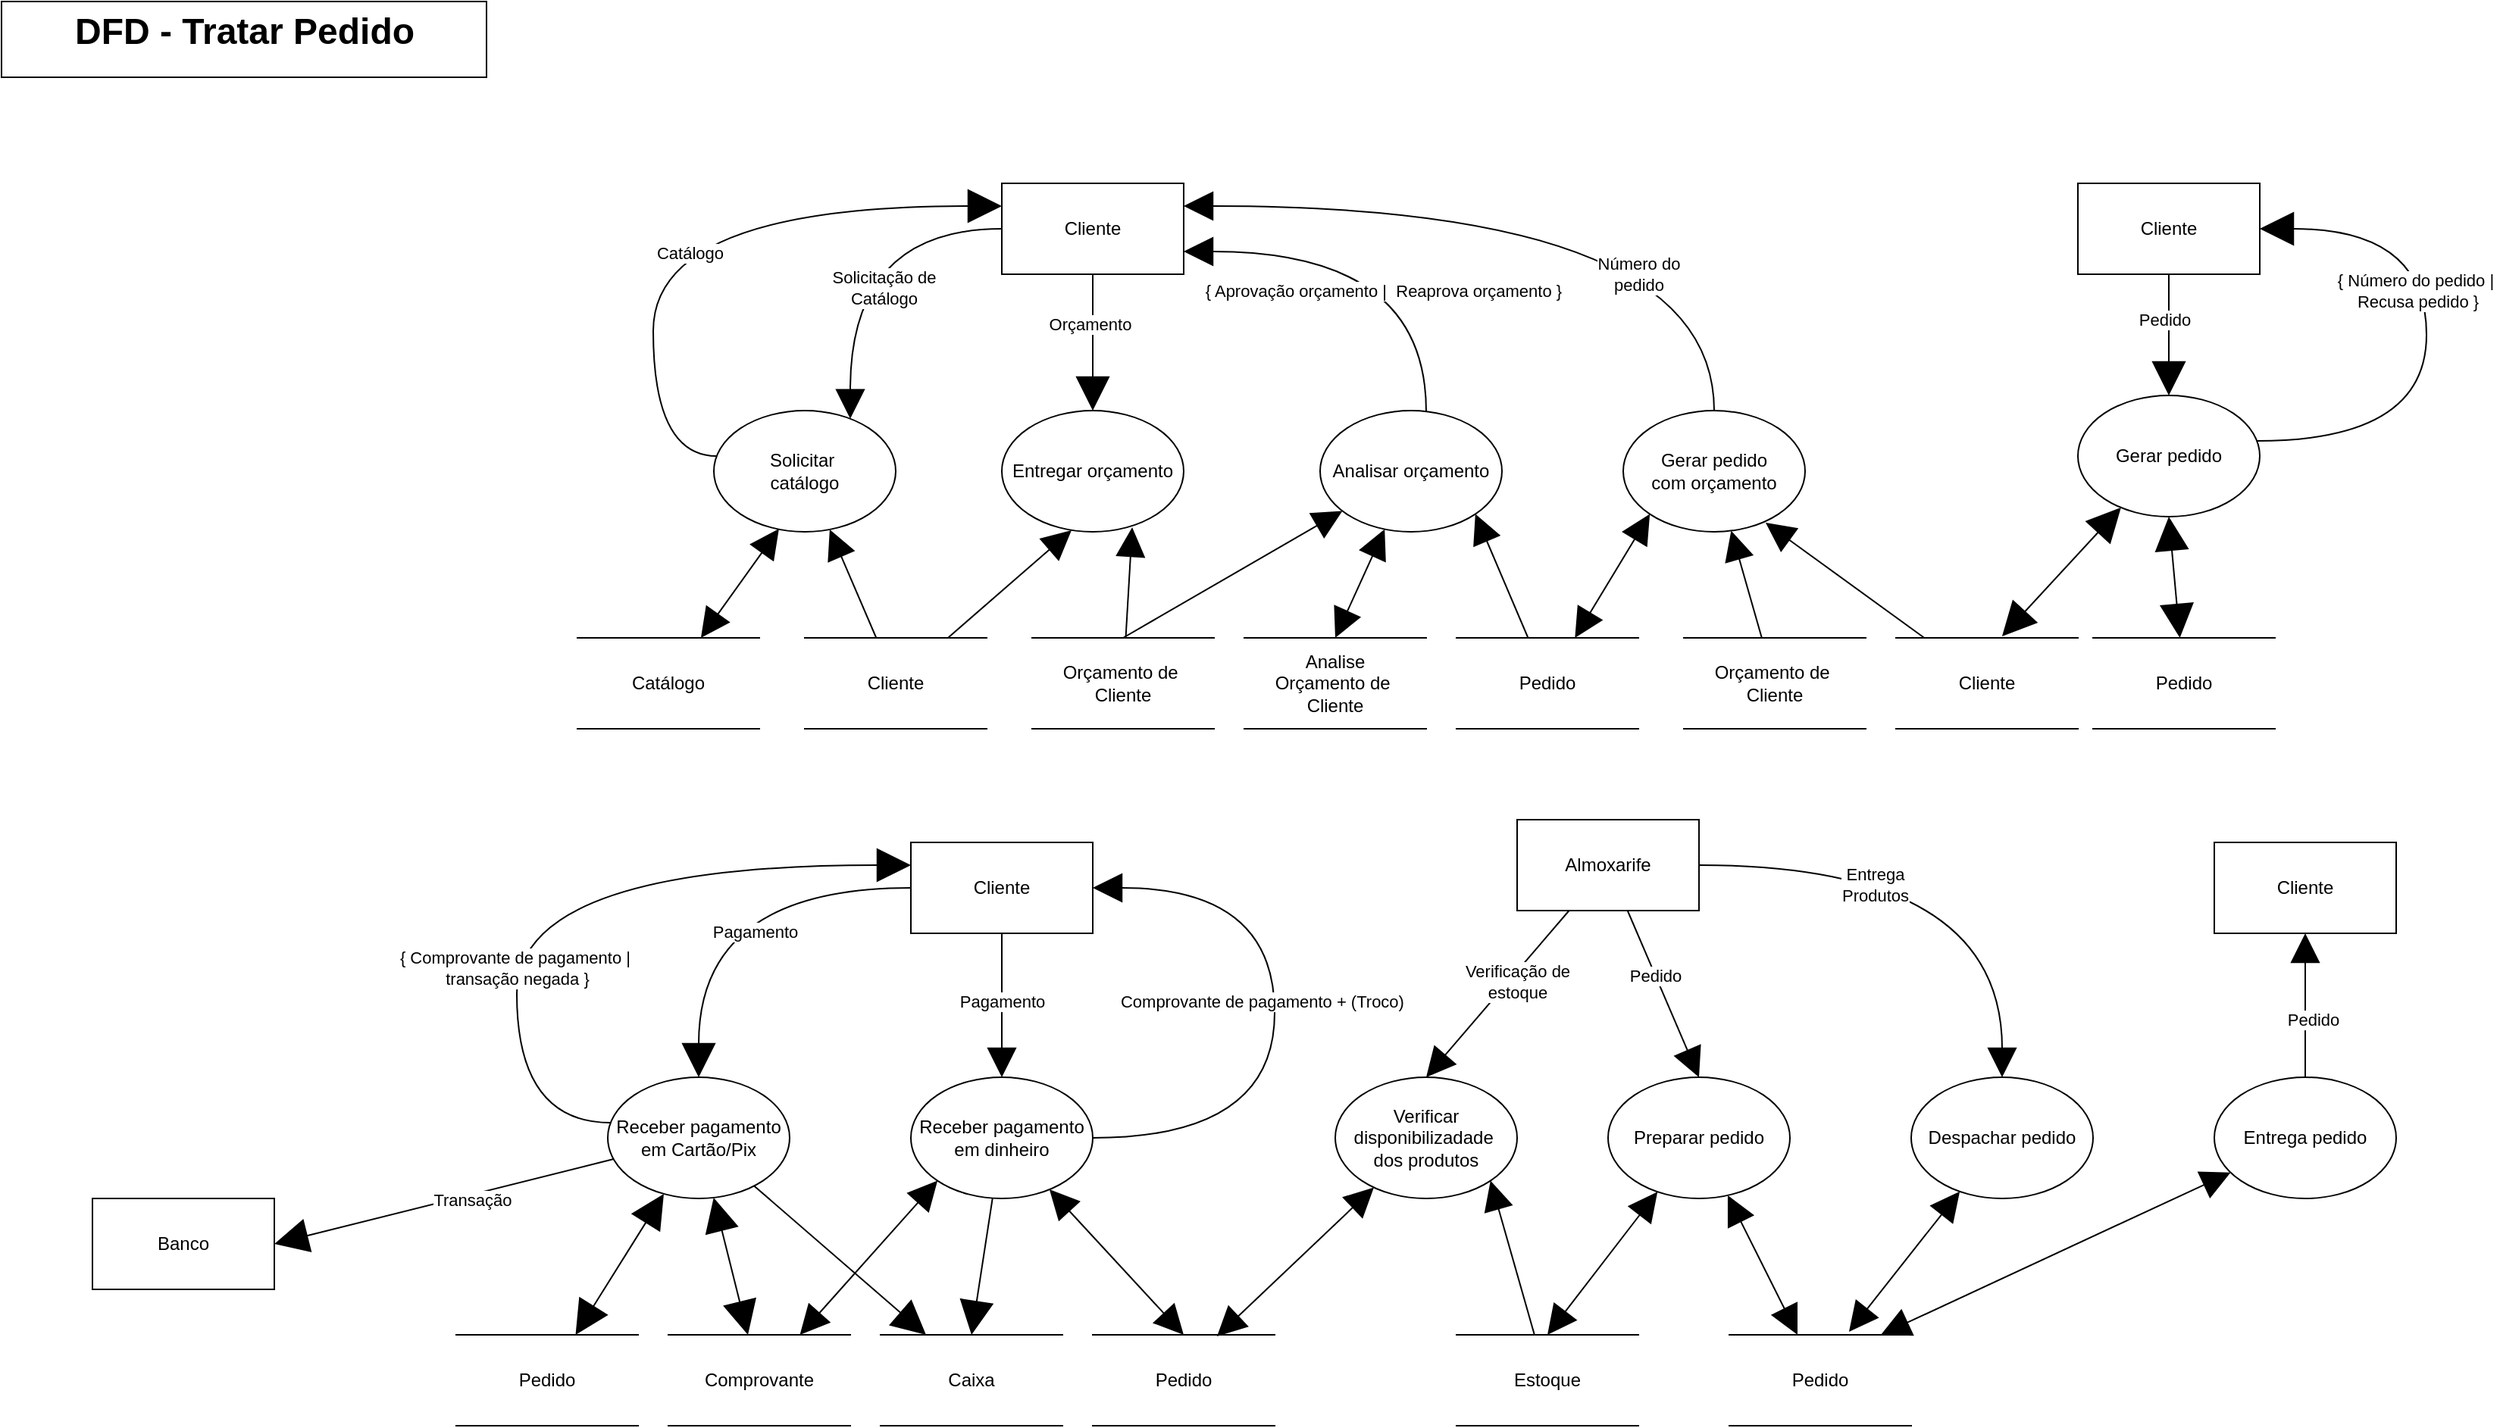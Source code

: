 <mxfile version="14.5.10" type="device"><diagram id="gpUdSZNnyYy5AHgS36F4" name="Página-1"><mxGraphModel dx="2116" dy="537" grid="1" gridSize="10" guides="1" tooltips="1" connect="1" arrows="1" fold="1" page="1" pageScale="1" pageWidth="827" pageHeight="1169" math="0" shadow="0"><root><mxCell id="0"/><mxCell id="1" parent="0"/><mxCell id="-oOSBi2wiG9x8pn_OpVH-3" style="edgeStyle=orthogonalEdgeStyle;rounded=0;orthogonalLoop=1;jettySize=auto;html=1;endSize=20;endArrow=block;endFill=1;startSize=20;" parent="1" source="-oOSBi2wiG9x8pn_OpVH-1" target="-oOSBi2wiG9x8pn_OpVH-2" edge="1"><mxGeometry relative="1" as="geometry"/></mxCell><mxCell id="-oOSBi2wiG9x8pn_OpVH-4" value="Orçamento" style="edgeLabel;html=1;align=center;verticalAlign=middle;resizable=0;points=[];" parent="-oOSBi2wiG9x8pn_OpVH-3" vertex="1" connectable="0"><mxGeometry x="-0.267" y="-2" relative="1" as="geometry"><mxPoint as="offset"/></mxGeometry></mxCell><mxCell id="-oOSBi2wiG9x8pn_OpVH-1" value="Cliente" style="rounded=0;whiteSpace=wrap;html=1;" parent="1" vertex="1"><mxGeometry x="60" y="120" width="120" height="60" as="geometry"/></mxCell><mxCell id="-oOSBi2wiG9x8pn_OpVH-2" value="Entregar orçamento" style="ellipse;whiteSpace=wrap;html=1;" parent="1" vertex="1"><mxGeometry x="60" y="270" width="120" height="80" as="geometry"/></mxCell><mxCell id="-oOSBi2wiG9x8pn_OpVH-7" style="rounded=0;orthogonalLoop=1;jettySize=auto;html=1;entryX=0.383;entryY=0.988;entryDx=0;entryDy=0;entryPerimeter=0;endSize=17;startArrow=none;startFill=0;startSize=17;endArrow=block;endFill=1;" parent="1" source="-oOSBi2wiG9x8pn_OpVH-5" target="-oOSBi2wiG9x8pn_OpVH-2" edge="1"><mxGeometry relative="1" as="geometry"/></mxCell><mxCell id="-oOSBi2wiG9x8pn_OpVH-5" value="Cliente" style="shape=partialRectangle;whiteSpace=wrap;html=1;left=0;right=0;fillColor=none;" parent="1" vertex="1"><mxGeometry x="-70" y="420" width="120" height="60" as="geometry"/></mxCell><mxCell id="-oOSBi2wiG9x8pn_OpVH-8" style="edgeStyle=none;rounded=0;orthogonalLoop=1;jettySize=auto;html=1;entryX=0.717;entryY=0.963;entryDx=0;entryDy=0;entryPerimeter=0;endSize=17;startArrow=none;startFill=0;endArrow=block;endFill=1;startSize=17;" parent="1" source="-oOSBi2wiG9x8pn_OpVH-6" target="-oOSBi2wiG9x8pn_OpVH-2" edge="1"><mxGeometry relative="1" as="geometry"/></mxCell><mxCell id="-oOSBi2wiG9x8pn_OpVH-6" value="Orçamento de&amp;nbsp;&lt;br&gt;Cliente" style="shape=partialRectangle;whiteSpace=wrap;html=1;left=0;right=0;fillColor=none;" parent="1" vertex="1"><mxGeometry x="80" y="420" width="120" height="60" as="geometry"/></mxCell><mxCell id="-oOSBi2wiG9x8pn_OpVH-10" style="edgeStyle=none;rounded=0;orthogonalLoop=1;jettySize=auto;html=1;entryX=0.5;entryY=0;entryDx=0;entryDy=0;startArrow=block;startFill=1;startSize=17;endArrow=none;endFill=0;endSize=17;" parent="1" source="-oOSBi2wiG9x8pn_OpVH-9" target="-oOSBi2wiG9x8pn_OpVH-6" edge="1"><mxGeometry relative="1" as="geometry"/></mxCell><mxCell id="-oOSBi2wiG9x8pn_OpVH-12" style="edgeStyle=orthogonalEdgeStyle;rounded=0;orthogonalLoop=1;jettySize=auto;html=1;entryX=1;entryY=0.75;entryDx=0;entryDy=0;startArrow=none;startFill=0;startSize=17;endArrow=block;endFill=1;endSize=17;curved=1;" parent="1" source="-oOSBi2wiG9x8pn_OpVH-9" target="-oOSBi2wiG9x8pn_OpVH-1" edge="1"><mxGeometry relative="1" as="geometry"><Array as="points"><mxPoint x="340" y="165"/></Array></mxGeometry></mxCell><mxCell id="-oOSBi2wiG9x8pn_OpVH-14" value="{ Aprovação orçamento |&amp;nbsp; Reaprova orçamento }&amp;nbsp;" style="edgeLabel;html=1;align=center;verticalAlign=middle;resizable=0;points=[];" parent="-oOSBi2wiG9x8pn_OpVH-12" vertex="1" connectable="0"><mxGeometry x="-0.397" y="27" relative="1" as="geometry"><mxPoint as="offset"/></mxGeometry></mxCell><mxCell id="-oOSBi2wiG9x8pn_OpVH-15" style="rounded=0;orthogonalLoop=1;jettySize=auto;html=1;entryX=0.5;entryY=0;entryDx=0;entryDy=0;startArrow=block;startFill=1;startSize=17;endArrow=block;endFill=1;endSize=17;" parent="1" source="-oOSBi2wiG9x8pn_OpVH-9" target="-oOSBi2wiG9x8pn_OpVH-11" edge="1"><mxGeometry relative="1" as="geometry"/></mxCell><mxCell id="-oOSBi2wiG9x8pn_OpVH-9" value="Analisar orçamento" style="ellipse;whiteSpace=wrap;html=1;" parent="1" vertex="1"><mxGeometry x="270" y="270" width="120" height="80" as="geometry"/></mxCell><mxCell id="-oOSBi2wiG9x8pn_OpVH-11" value="Analise &lt;br&gt;Orçamento de&amp;nbsp;&lt;br&gt;Cliente" style="shape=partialRectangle;whiteSpace=wrap;html=1;left=0;right=0;fillColor=none;" parent="1" vertex="1"><mxGeometry x="220" y="420" width="120" height="60" as="geometry"/></mxCell><mxCell id="-oOSBi2wiG9x8pn_OpVH-17" style="edgeStyle=orthogonalEdgeStyle;rounded=0;orthogonalLoop=1;jettySize=auto;html=1;entryX=0;entryY=0.5;entryDx=0;entryDy=0;startArrow=block;startFill=1;startSize=17;endArrow=none;endFill=0;endSize=17;curved=1;" parent="1" source="-oOSBi2wiG9x8pn_OpVH-16" target="-oOSBi2wiG9x8pn_OpVH-1" edge="1"><mxGeometry relative="1" as="geometry"><Array as="points"><mxPoint x="-40" y="150"/></Array></mxGeometry></mxCell><mxCell id="-oOSBi2wiG9x8pn_OpVH-18" value="Solicitação de&lt;br&gt;Catálogo" style="edgeLabel;html=1;align=center;verticalAlign=middle;resizable=0;points=[];" parent="-oOSBi2wiG9x8pn_OpVH-17" vertex="1" connectable="0"><mxGeometry x="-0.231" y="-22" relative="1" as="geometry"><mxPoint as="offset"/></mxGeometry></mxCell><mxCell id="-oOSBi2wiG9x8pn_OpVH-21" style="edgeStyle=none;rounded=0;orthogonalLoop=1;jettySize=auto;html=1;startArrow=block;startFill=1;startSize=17;endArrow=none;endFill=0;endSize=17;" parent="1" source="-oOSBi2wiG9x8pn_OpVH-16" target="-oOSBi2wiG9x8pn_OpVH-5" edge="1"><mxGeometry relative="1" as="geometry"/></mxCell><mxCell id="fWfWOe9VeCFDwk085Luf-1" style="edgeStyle=orthogonalEdgeStyle;rounded=0;orthogonalLoop=1;jettySize=auto;html=1;entryX=0;entryY=0.25;entryDx=0;entryDy=0;startArrow=none;startFill=0;endArrow=block;endFill=1;endSize=20;curved=1;" parent="1" source="-oOSBi2wiG9x8pn_OpVH-16" target="-oOSBi2wiG9x8pn_OpVH-1" edge="1"><mxGeometry relative="1" as="geometry"><Array as="points"><mxPoint x="-170" y="300"/><mxPoint x="-170" y="135"/></Array></mxGeometry></mxCell><mxCell id="fWfWOe9VeCFDwk085Luf-2" value="Catálogo" style="edgeLabel;html=1;align=center;verticalAlign=middle;resizable=0;points=[];" parent="fWfWOe9VeCFDwk085Luf-1" vertex="1" connectable="0"><mxGeometry x="-0.191" y="-24" relative="1" as="geometry"><mxPoint as="offset"/></mxGeometry></mxCell><mxCell id="-oOSBi2wiG9x8pn_OpVH-16" value="Solicitar&amp;nbsp;&lt;br&gt;catálogo" style="ellipse;whiteSpace=wrap;html=1;" parent="1" vertex="1"><mxGeometry x="-130" y="270" width="120" height="80" as="geometry"/></mxCell><mxCell id="-oOSBi2wiG9x8pn_OpVH-20" style="rounded=0;orthogonalLoop=1;jettySize=auto;html=1;entryX=0.358;entryY=0.975;entryDx=0;entryDy=0;entryPerimeter=0;startArrow=block;startFill=1;startSize=17;endArrow=block;endFill=1;endSize=17;" parent="1" source="-oOSBi2wiG9x8pn_OpVH-19" target="-oOSBi2wiG9x8pn_OpVH-16" edge="1"><mxGeometry relative="1" as="geometry"/></mxCell><mxCell id="-oOSBi2wiG9x8pn_OpVH-19" value="Catálogo" style="shape=partialRectangle;whiteSpace=wrap;html=1;left=0;right=0;fillColor=none;" parent="1" vertex="1"><mxGeometry x="-220" y="420" width="120" height="60" as="geometry"/></mxCell><mxCell id="-oOSBi2wiG9x8pn_OpVH-29" style="edgeStyle=orthogonalEdgeStyle;rounded=0;orthogonalLoop=1;jettySize=auto;html=1;entryX=1;entryY=0.25;entryDx=0;entryDy=0;startArrow=none;startFill=0;startSize=17;endArrow=block;endFill=1;endSize=17;curved=1;" parent="1" source="-oOSBi2wiG9x8pn_OpVH-22" target="-oOSBi2wiG9x8pn_OpVH-1" edge="1"><mxGeometry relative="1" as="geometry"><Array as="points"><mxPoint x="530" y="135"/></Array></mxGeometry></mxCell><mxCell id="-oOSBi2wiG9x8pn_OpVH-30" value="Número do&lt;br&gt;pedido" style="edgeLabel;html=1;align=center;verticalAlign=middle;resizable=0;points=[];" parent="-oOSBi2wiG9x8pn_OpVH-29" vertex="1" connectable="0"><mxGeometry x="-0.167" y="41" relative="1" as="geometry"><mxPoint x="17" y="4" as="offset"/></mxGeometry></mxCell><mxCell id="-oOSBi2wiG9x8pn_OpVH-22" value="Gerar pedido&lt;br&gt;com orçamento" style="ellipse;whiteSpace=wrap;html=1;" parent="1" vertex="1"><mxGeometry x="470" y="270" width="120" height="80" as="geometry"/></mxCell><mxCell id="-oOSBi2wiG9x8pn_OpVH-26" style="edgeStyle=none;rounded=0;orthogonalLoop=1;jettySize=auto;html=1;startArrow=none;startFill=0;startSize=17;endArrow=block;endFill=1;endSize=17;" parent="1" source="-oOSBi2wiG9x8pn_OpVH-23" target="-oOSBi2wiG9x8pn_OpVH-22" edge="1"><mxGeometry relative="1" as="geometry"/></mxCell><mxCell id="-oOSBi2wiG9x8pn_OpVH-23" value="Orçamento de&amp;nbsp;&lt;br&gt;Cliente" style="shape=partialRectangle;whiteSpace=wrap;html=1;left=0;right=0;fillColor=none;" parent="1" vertex="1"><mxGeometry x="510" y="420" width="120" height="60" as="geometry"/></mxCell><mxCell id="-oOSBi2wiG9x8pn_OpVH-27" style="edgeStyle=none;rounded=0;orthogonalLoop=1;jettySize=auto;html=1;entryX=0.783;entryY=0.925;entryDx=0;entryDy=0;entryPerimeter=0;startArrow=none;startFill=0;startSize=17;endArrow=block;endFill=1;endSize=17;" parent="1" source="-oOSBi2wiG9x8pn_OpVH-24" target="-oOSBi2wiG9x8pn_OpVH-22" edge="1"><mxGeometry relative="1" as="geometry"/></mxCell><mxCell id="-oOSBi2wiG9x8pn_OpVH-24" value="Cliente" style="shape=partialRectangle;whiteSpace=wrap;html=1;left=0;right=0;fillColor=none;" parent="1" vertex="1"><mxGeometry x="650" y="420" width="120" height="60" as="geometry"/></mxCell><mxCell id="-oOSBi2wiG9x8pn_OpVH-38" style="edgeStyle=none;rounded=0;orthogonalLoop=1;jettySize=auto;html=1;startArrow=none;startFill=0;startSize=17;endArrow=block;endFill=1;endSize=17;" parent="1" source="-oOSBi2wiG9x8pn_OpVH-31" target="-oOSBi2wiG9x8pn_OpVH-37" edge="1"><mxGeometry relative="1" as="geometry"/></mxCell><mxCell id="-oOSBi2wiG9x8pn_OpVH-41" value="Pagamento" style="edgeLabel;html=1;align=center;verticalAlign=middle;resizable=0;points=[];" parent="-oOSBi2wiG9x8pn_OpVH-38" vertex="1" connectable="0"><mxGeometry x="-0.347" relative="1" as="geometry"><mxPoint y="14" as="offset"/></mxGeometry></mxCell><mxCell id="6S3WCmQ9iRoeCWG28qHY-6" style="edgeStyle=orthogonalEdgeStyle;rounded=0;orthogonalLoop=1;jettySize=auto;html=1;entryX=0.5;entryY=0;entryDx=0;entryDy=0;startArrow=none;startFill=0;startSize=20;endArrow=block;endFill=1;endSize=20;curved=1;" parent="1" source="-oOSBi2wiG9x8pn_OpVH-31" target="6S3WCmQ9iRoeCWG28qHY-5" edge="1"><mxGeometry relative="1" as="geometry"><Array as="points"><mxPoint x="-140" y="585"/></Array></mxGeometry></mxCell><mxCell id="6S3WCmQ9iRoeCWG28qHY-7" value="Pagamento" style="edgeLabel;html=1;align=center;verticalAlign=middle;resizable=0;points=[];" parent="6S3WCmQ9iRoeCWG28qHY-6" vertex="1" connectable="0"><mxGeometry x="-0.223" y="29" relative="1" as="geometry"><mxPoint as="offset"/></mxGeometry></mxCell><mxCell id="-oOSBi2wiG9x8pn_OpVH-31" value="Cliente" style="rounded=0;whiteSpace=wrap;html=1;" parent="1" vertex="1"><mxGeometry y="555" width="120" height="60" as="geometry"/></mxCell><mxCell id="-oOSBi2wiG9x8pn_OpVH-35" style="rounded=0;orthogonalLoop=1;jettySize=auto;html=1;entryX=0;entryY=1;entryDx=0;entryDy=0;startArrow=block;startFill=1;startSize=17;endArrow=block;endFill=1;endSize=17;" parent="1" source="-oOSBi2wiG9x8pn_OpVH-32" target="-oOSBi2wiG9x8pn_OpVH-22" edge="1"><mxGeometry relative="1" as="geometry"/></mxCell><mxCell id="-oOSBi2wiG9x8pn_OpVH-36" style="edgeStyle=none;rounded=0;orthogonalLoop=1;jettySize=auto;html=1;entryX=1;entryY=1;entryDx=0;entryDy=0;startArrow=none;startFill=0;startSize=17;endArrow=block;endFill=1;endSize=17;" parent="1" source="-oOSBi2wiG9x8pn_OpVH-32" target="-oOSBi2wiG9x8pn_OpVH-9" edge="1"><mxGeometry relative="1" as="geometry"/></mxCell><mxCell id="-oOSBi2wiG9x8pn_OpVH-32" value="Pedido" style="shape=partialRectangle;whiteSpace=wrap;html=1;left=0;right=0;fillColor=none;" parent="1" vertex="1"><mxGeometry x="360" y="420" width="120" height="60" as="geometry"/></mxCell><mxCell id="-oOSBi2wiG9x8pn_OpVH-40" style="edgeStyle=none;rounded=0;orthogonalLoop=1;jettySize=auto;html=1;entryX=0.5;entryY=0;entryDx=0;entryDy=0;startArrow=block;startFill=1;startSize=17;endArrow=block;endFill=1;endSize=17;" parent="1" source="-oOSBi2wiG9x8pn_OpVH-37" target="-oOSBi2wiG9x8pn_OpVH-39" edge="1"><mxGeometry relative="1" as="geometry"/></mxCell><mxCell id="-oOSBi2wiG9x8pn_OpVH-45" style="edgeStyle=orthogonalEdgeStyle;rounded=0;orthogonalLoop=1;jettySize=auto;html=1;entryX=1;entryY=0.5;entryDx=0;entryDy=0;startArrow=none;startFill=0;startSize=17;endArrow=block;endFill=1;endSize=17;curved=1;" parent="1" source="-oOSBi2wiG9x8pn_OpVH-37" target="-oOSBi2wiG9x8pn_OpVH-31" edge="1"><mxGeometry relative="1" as="geometry"><Array as="points"><mxPoint x="240" y="750"/><mxPoint x="240" y="585"/></Array></mxGeometry></mxCell><mxCell id="-oOSBi2wiG9x8pn_OpVH-46" value="Comprovante de pagamento + (Troco)&amp;nbsp;" style="edgeLabel;html=1;align=center;verticalAlign=middle;resizable=0;points=[];" parent="-oOSBi2wiG9x8pn_OpVH-45" vertex="1" connectable="0"><mxGeometry x="0.175" y="7" relative="1" as="geometry"><mxPoint y="28" as="offset"/></mxGeometry></mxCell><mxCell id="6S3WCmQ9iRoeCWG28qHY-4" style="rounded=0;orthogonalLoop=1;jettySize=auto;html=1;entryX=0.5;entryY=0;entryDx=0;entryDy=0;startArrow=none;startFill=0;endArrow=block;endFill=1;endSize=20;startSize=20;" parent="1" source="-oOSBi2wiG9x8pn_OpVH-37" target="6S3WCmQ9iRoeCWG28qHY-3" edge="1"><mxGeometry relative="1" as="geometry"/></mxCell><mxCell id="-oOSBi2wiG9x8pn_OpVH-37" value="Receber pagamento em dinheiro" style="ellipse;whiteSpace=wrap;html=1;" parent="1" vertex="1"><mxGeometry y="710" width="120" height="80" as="geometry"/></mxCell><mxCell id="-oOSBi2wiG9x8pn_OpVH-39" value="Pedido" style="shape=partialRectangle;whiteSpace=wrap;html=1;left=0;right=0;fillColor=none;" parent="1" vertex="1"><mxGeometry x="120" y="880" width="120" height="60" as="geometry"/></mxCell><mxCell id="-oOSBi2wiG9x8pn_OpVH-43" style="edgeStyle=none;rounded=0;orthogonalLoop=1;jettySize=auto;html=1;entryX=0;entryY=1;entryDx=0;entryDy=0;startArrow=block;startFill=1;startSize=17;endArrow=block;endFill=1;endSize=17;" parent="1" source="-oOSBi2wiG9x8pn_OpVH-42" target="-oOSBi2wiG9x8pn_OpVH-37" edge="1"><mxGeometry relative="1" as="geometry"/></mxCell><mxCell id="-oOSBi2wiG9x8pn_OpVH-42" value="Comprovante" style="shape=partialRectangle;whiteSpace=wrap;html=1;left=0;right=0;fillColor=none;" parent="1" vertex="1"><mxGeometry x="-160" y="880" width="120" height="60" as="geometry"/></mxCell><mxCell id="-oOSBi2wiG9x8pn_OpVH-49" style="rounded=0;orthogonalLoop=1;jettySize=auto;html=1;entryX=0.5;entryY=0;entryDx=0;entryDy=0;startArrow=none;startFill=0;startSize=17;endArrow=block;endFill=1;endSize=17;" parent="1" source="-oOSBi2wiG9x8pn_OpVH-47" target="-oOSBi2wiG9x8pn_OpVH-48" edge="1"><mxGeometry relative="1" as="geometry"/></mxCell><mxCell id="-oOSBi2wiG9x8pn_OpVH-53" value="Verificação de&lt;br&gt;estoque" style="edgeLabel;html=1;align=center;verticalAlign=middle;resizable=0;points=[];" parent="-oOSBi2wiG9x8pn_OpVH-49" vertex="1" connectable="0"><mxGeometry x="-0.203" y="4" relative="1" as="geometry"><mxPoint as="offset"/></mxGeometry></mxCell><mxCell id="-oOSBi2wiG9x8pn_OpVH-60" style="edgeStyle=none;rounded=0;orthogonalLoop=1;jettySize=auto;html=1;entryX=0.5;entryY=0;entryDx=0;entryDy=0;startArrow=none;startFill=0;startSize=17;endArrow=block;endFill=1;endSize=17;" parent="1" source="-oOSBi2wiG9x8pn_OpVH-47" target="-oOSBi2wiG9x8pn_OpVH-59" edge="1"><mxGeometry relative="1" as="geometry"/></mxCell><mxCell id="lczMWiAg4r6Iw0tWelJO-1" value="Pedido" style="edgeLabel;html=1;align=center;verticalAlign=middle;resizable=0;points=[];" parent="-oOSBi2wiG9x8pn_OpVH-60" vertex="1" connectable="0"><mxGeometry x="-0.235" relative="1" as="geometry"><mxPoint as="offset"/></mxGeometry></mxCell><mxCell id="-oOSBi2wiG9x8pn_OpVH-47" value="Almoxarife" style="rounded=0;whiteSpace=wrap;html=1;" parent="1" vertex="1"><mxGeometry x="400" y="540" width="120" height="60" as="geometry"/></mxCell><mxCell id="-oOSBi2wiG9x8pn_OpVH-50" style="rounded=0;orthogonalLoop=1;jettySize=auto;html=1;entryX=0.683;entryY=0.017;entryDx=0;entryDy=0;entryPerimeter=0;startArrow=block;startFill=1;startSize=17;endArrow=block;endFill=1;endSize=17;" parent="1" source="-oOSBi2wiG9x8pn_OpVH-48" target="-oOSBi2wiG9x8pn_OpVH-39" edge="1"><mxGeometry relative="1" as="geometry"/></mxCell><mxCell id="-oOSBi2wiG9x8pn_OpVH-48" value="Verificar disponibilizadade&amp;nbsp;&lt;br&gt;dos produtos" style="ellipse;whiteSpace=wrap;html=1;" parent="1" vertex="1"><mxGeometry x="280" y="710" width="120" height="80" as="geometry"/></mxCell><mxCell id="-oOSBi2wiG9x8pn_OpVH-56" style="edgeStyle=none;rounded=0;orthogonalLoop=1;jettySize=auto;html=1;entryX=1;entryY=1;entryDx=0;entryDy=0;startArrow=none;startFill=0;startSize=17;endArrow=block;endFill=1;endSize=17;" parent="1" source="-oOSBi2wiG9x8pn_OpVH-55" target="-oOSBi2wiG9x8pn_OpVH-48" edge="1"><mxGeometry relative="1" as="geometry"/></mxCell><mxCell id="-oOSBi2wiG9x8pn_OpVH-55" value="Estoque" style="shape=partialRectangle;whiteSpace=wrap;html=1;left=0;right=0;fillColor=none;" parent="1" vertex="1"><mxGeometry x="360" y="880" width="120" height="60" as="geometry"/></mxCell><mxCell id="-oOSBi2wiG9x8pn_OpVH-61" style="edgeStyle=none;rounded=0;orthogonalLoop=1;jettySize=auto;html=1;entryX=0.5;entryY=0;entryDx=0;entryDy=0;startArrow=block;startFill=1;startSize=17;endArrow=block;endFill=1;endSize=17;" parent="1" source="-oOSBi2wiG9x8pn_OpVH-59" target="-oOSBi2wiG9x8pn_OpVH-55" edge="1"><mxGeometry relative="1" as="geometry"/></mxCell><mxCell id="-oOSBi2wiG9x8pn_OpVH-59" value="Preparar pedido" style="ellipse;whiteSpace=wrap;html=1;" parent="1" vertex="1"><mxGeometry x="460" y="710" width="120" height="80" as="geometry"/></mxCell><mxCell id="-oOSBi2wiG9x8pn_OpVH-63" style="edgeStyle=none;rounded=0;orthogonalLoop=1;jettySize=auto;html=1;startArrow=block;startFill=1;startSize=17;endArrow=block;endFill=1;endSize=17;" parent="1" source="-oOSBi2wiG9x8pn_OpVH-62" target="-oOSBi2wiG9x8pn_OpVH-59" edge="1"><mxGeometry relative="1" as="geometry"/></mxCell><mxCell id="-oOSBi2wiG9x8pn_OpVH-62" value="Pedido" style="shape=partialRectangle;whiteSpace=wrap;html=1;left=0;right=0;fillColor=none;" parent="1" vertex="1"><mxGeometry x="540" y="880" width="120" height="60" as="geometry"/></mxCell><mxCell id="-oOSBi2wiG9x8pn_OpVH-65" style="edgeStyle=orthogonalEdgeStyle;rounded=0;orthogonalLoop=1;jettySize=auto;html=1;entryX=1;entryY=0.5;entryDx=0;entryDy=0;startArrow=block;startFill=1;startSize=17;endArrow=none;endFill=0;endSize=17;curved=1;" parent="1" source="-oOSBi2wiG9x8pn_OpVH-64" target="-oOSBi2wiG9x8pn_OpVH-47" edge="1"><mxGeometry relative="1" as="geometry"><Array as="points"><mxPoint x="720" y="570"/></Array></mxGeometry></mxCell><mxCell id="-oOSBi2wiG9x8pn_OpVH-71" value="Entrega &lt;br&gt;Produtos" style="edgeLabel;html=1;align=center;verticalAlign=middle;resizable=0;points=[];" parent="-oOSBi2wiG9x8pn_OpVH-65" vertex="1" connectable="0"><mxGeometry x="0.318" y="13" relative="1" as="geometry"><mxPoint as="offset"/></mxGeometry></mxCell><mxCell id="-oOSBi2wiG9x8pn_OpVH-66" style="rounded=0;orthogonalLoop=1;jettySize=auto;html=1;entryX=0.658;entryY=-0.033;entryDx=0;entryDy=0;entryPerimeter=0;startArrow=block;startFill=1;startSize=17;endArrow=block;endFill=1;endSize=17;strokeColor=#000000;" parent="1" source="-oOSBi2wiG9x8pn_OpVH-64" target="-oOSBi2wiG9x8pn_OpVH-62" edge="1"><mxGeometry relative="1" as="geometry"/></mxCell><mxCell id="-oOSBi2wiG9x8pn_OpVH-64" value="Despachar pedido" style="ellipse;whiteSpace=wrap;html=1;" parent="1" vertex="1"><mxGeometry x="660" y="710" width="120" height="80" as="geometry"/></mxCell><mxCell id="-oOSBi2wiG9x8pn_OpVH-75" style="edgeStyle=none;rounded=0;orthogonalLoop=1;jettySize=auto;html=1;entryX=0.5;entryY=1;entryDx=0;entryDy=0;startArrow=none;startFill=0;startSize=17;endArrow=block;endFill=1;endSize=17;strokeColor=#000000;" parent="1" source="-oOSBi2wiG9x8pn_OpVH-72" target="-oOSBi2wiG9x8pn_OpVH-74" edge="1"><mxGeometry relative="1" as="geometry"/></mxCell><mxCell id="-oOSBi2wiG9x8pn_OpVH-76" value="Pedido" style="edgeLabel;html=1;align=center;verticalAlign=middle;resizable=0;points=[];" parent="-oOSBi2wiG9x8pn_OpVH-75" vertex="1" connectable="0"><mxGeometry x="-0.2" y="-5" relative="1" as="geometry"><mxPoint as="offset"/></mxGeometry></mxCell><mxCell id="-oOSBi2wiG9x8pn_OpVH-77" style="edgeStyle=none;rounded=0;orthogonalLoop=1;jettySize=auto;html=1;entryX=0.833;entryY=0;entryDx=0;entryDy=0;entryPerimeter=0;startArrow=block;startFill=1;startSize=17;endArrow=block;endFill=1;endSize=17;strokeColor=#000000;" parent="1" source="-oOSBi2wiG9x8pn_OpVH-72" target="-oOSBi2wiG9x8pn_OpVH-62" edge="1"><mxGeometry relative="1" as="geometry"/></mxCell><mxCell id="-oOSBi2wiG9x8pn_OpVH-72" value="Entrega pedido" style="ellipse;whiteSpace=wrap;html=1;" parent="1" vertex="1"><mxGeometry x="860" y="710" width="120" height="80" as="geometry"/></mxCell><mxCell id="-oOSBi2wiG9x8pn_OpVH-74" value="Cliente" style="rounded=0;whiteSpace=wrap;html=1;" parent="1" vertex="1"><mxGeometry x="860" y="555" width="120" height="60" as="geometry"/></mxCell><mxCell id="6S3WCmQ9iRoeCWG28qHY-3" value="Caixa" style="shape=partialRectangle;whiteSpace=wrap;html=1;left=0;right=0;fillColor=none;" parent="1" vertex="1"><mxGeometry x="-20" y="880" width="120" height="60" as="geometry"/></mxCell><mxCell id="6S3WCmQ9iRoeCWG28qHY-8" style="rounded=0;orthogonalLoop=1;jettySize=auto;html=1;startArrow=block;startFill=1;startSize=20;endArrow=block;endFill=1;endSize=20;" parent="1" source="6S3WCmQ9iRoeCWG28qHY-5" target="-oOSBi2wiG9x8pn_OpVH-42" edge="1"><mxGeometry relative="1" as="geometry"/></mxCell><mxCell id="6S3WCmQ9iRoeCWG28qHY-10" style="edgeStyle=none;rounded=0;orthogonalLoop=1;jettySize=auto;html=1;startArrow=block;startFill=1;startSize=20;endArrow=block;endFill=1;endSize=20;" parent="1" source="6S3WCmQ9iRoeCWG28qHY-5" target="6S3WCmQ9iRoeCWG28qHY-9" edge="1"><mxGeometry relative="1" as="geometry"/></mxCell><mxCell id="6S3WCmQ9iRoeCWG28qHY-11" style="edgeStyle=orthogonalEdgeStyle;rounded=0;orthogonalLoop=1;jettySize=auto;html=1;entryX=0;entryY=0.25;entryDx=0;entryDy=0;startArrow=none;startFill=0;startSize=20;endArrow=block;endFill=1;endSize=20;curved=1;" parent="1" source="6S3WCmQ9iRoeCWG28qHY-5" target="-oOSBi2wiG9x8pn_OpVH-31" edge="1"><mxGeometry relative="1" as="geometry"><Array as="points"><mxPoint x="-260" y="740"/><mxPoint x="-260" y="570"/></Array></mxGeometry></mxCell><mxCell id="6S3WCmQ9iRoeCWG28qHY-12" value="{ Comprovante de pagamento |&amp;nbsp;&lt;br&gt;transação negada }" style="edgeLabel;html=1;align=center;verticalAlign=middle;resizable=0;points=[];" parent="6S3WCmQ9iRoeCWG28qHY-11" vertex="1" connectable="0"><mxGeometry x="-0.331" relative="1" as="geometry"><mxPoint as="offset"/></mxGeometry></mxCell><mxCell id="6S3WCmQ9iRoeCWG28qHY-14" style="rounded=0;orthogonalLoop=1;jettySize=auto;html=1;startArrow=none;startFill=0;startSize=20;endArrow=block;endFill=1;endSize=20;entryX=1;entryY=0.5;entryDx=0;entryDy=0;" parent="1" source="6S3WCmQ9iRoeCWG28qHY-5" target="6S3WCmQ9iRoeCWG28qHY-13" edge="1"><mxGeometry relative="1" as="geometry"/></mxCell><mxCell id="6S3WCmQ9iRoeCWG28qHY-15" value="Transação&amp;nbsp;" style="edgeLabel;html=1;align=center;verticalAlign=middle;resizable=0;points=[];" parent="6S3WCmQ9iRoeCWG28qHY-14" vertex="1" connectable="0"><mxGeometry x="-0.157" y="3" relative="1" as="geometry"><mxPoint x="1" as="offset"/></mxGeometry></mxCell><mxCell id="6S3WCmQ9iRoeCWG28qHY-17" style="edgeStyle=none;rounded=0;orthogonalLoop=1;jettySize=auto;html=1;entryX=0.25;entryY=0;entryDx=0;entryDy=0;startArrow=none;startFill=0;startSize=20;endArrow=block;endFill=1;endSize=20;" parent="1" source="6S3WCmQ9iRoeCWG28qHY-5" target="6S3WCmQ9iRoeCWG28qHY-3" edge="1"><mxGeometry relative="1" as="geometry"/></mxCell><mxCell id="6S3WCmQ9iRoeCWG28qHY-5" value="Receber pagamento em Cartão/Pix" style="ellipse;whiteSpace=wrap;html=1;" parent="1" vertex="1"><mxGeometry x="-200" y="710" width="120" height="80" as="geometry"/></mxCell><mxCell id="6S3WCmQ9iRoeCWG28qHY-9" value="Pedido" style="shape=partialRectangle;whiteSpace=wrap;html=1;left=0;right=0;fillColor=none;" parent="1" vertex="1"><mxGeometry x="-300" y="880" width="120" height="60" as="geometry"/></mxCell><mxCell id="6S3WCmQ9iRoeCWG28qHY-13" value="Banco" style="rounded=0;whiteSpace=wrap;html=1;" parent="1" vertex="1"><mxGeometry x="-540" y="790" width="120" height="60" as="geometry"/></mxCell><mxCell id="QxTMj8A7mX5OOXHY8v85-3" style="edgeStyle=orthogonalEdgeStyle;rounded=0;orthogonalLoop=1;jettySize=auto;html=1;entryX=0.5;entryY=0;entryDx=0;entryDy=0;endArrow=block;endFill=1;endSize=20;startSize=20;" parent="1" source="QxTMj8A7mX5OOXHY8v85-1" target="QxTMj8A7mX5OOXHY8v85-2" edge="1"><mxGeometry relative="1" as="geometry"/></mxCell><mxCell id="QxTMj8A7mX5OOXHY8v85-9" value="Pedido" style="edgeLabel;html=1;align=center;verticalAlign=middle;resizable=0;points=[];" parent="QxTMj8A7mX5OOXHY8v85-3" vertex="1" connectable="0"><mxGeometry x="-0.25" y="-3" relative="1" as="geometry"><mxPoint as="offset"/></mxGeometry></mxCell><mxCell id="QxTMj8A7mX5OOXHY8v85-1" value="Cliente" style="rounded=0;whiteSpace=wrap;html=1;" parent="1" vertex="1"><mxGeometry x="770" y="120" width="120" height="60" as="geometry"/></mxCell><mxCell id="QxTMj8A7mX5OOXHY8v85-4" style="edgeStyle=orthogonalEdgeStyle;rounded=0;orthogonalLoop=1;jettySize=auto;html=1;entryX=1;entryY=0.5;entryDx=0;entryDy=0;startSize=20;endArrow=block;endFill=1;endSize=20;curved=1;" parent="1" source="QxTMj8A7mX5OOXHY8v85-2" target="QxTMj8A7mX5OOXHY8v85-1" edge="1"><mxGeometry relative="1" as="geometry"><Array as="points"><mxPoint x="1000" y="290"/><mxPoint x="1000" y="150"/></Array></mxGeometry></mxCell><mxCell id="QxTMj8A7mX5OOXHY8v85-5" value="{ Número do pedido |&amp;nbsp;&lt;br&gt;Recusa pedido }" style="edgeLabel;html=1;align=center;verticalAlign=middle;resizable=0;points=[];" parent="QxTMj8A7mX5OOXHY8v85-4" vertex="1" connectable="0"><mxGeometry x="0.167" y="6" relative="1" as="geometry"><mxPoint as="offset"/></mxGeometry></mxCell><mxCell id="QxTMj8A7mX5OOXHY8v85-6" style="rounded=0;orthogonalLoop=1;jettySize=auto;html=1;entryX=0.583;entryY=-0.017;entryDx=0;entryDy=0;entryPerimeter=0;startSize=20;endArrow=block;endFill=1;endSize=20;startArrow=block;startFill=1;" parent="1" source="QxTMj8A7mX5OOXHY8v85-2" target="-oOSBi2wiG9x8pn_OpVH-24" edge="1"><mxGeometry relative="1" as="geometry"/></mxCell><mxCell id="QxTMj8A7mX5OOXHY8v85-2" value="Gerar pedido" style="ellipse;whiteSpace=wrap;html=1;" parent="1" vertex="1"><mxGeometry x="770" y="260" width="120" height="80" as="geometry"/></mxCell><mxCell id="QxTMj8A7mX5OOXHY8v85-8" style="edgeStyle=none;rounded=0;orthogonalLoop=1;jettySize=auto;html=1;entryX=0.5;entryY=1;entryDx=0;entryDy=0;startArrow=block;startFill=1;startSize=20;endArrow=block;endFill=1;endSize=20;" parent="1" source="QxTMj8A7mX5OOXHY8v85-7" target="QxTMj8A7mX5OOXHY8v85-2" edge="1"><mxGeometry relative="1" as="geometry"/></mxCell><mxCell id="QxTMj8A7mX5OOXHY8v85-7" value="Pedido" style="shape=partialRectangle;whiteSpace=wrap;html=1;left=0;right=0;fillColor=none;" parent="1" vertex="1"><mxGeometry x="780" y="420" width="120" height="60" as="geometry"/></mxCell><mxCell id="6S3WCmQ9iRoeCWG28qHY-1" value="" style="rounded=0;whiteSpace=wrap;html=1;" parent="1" vertex="1"><mxGeometry x="-600" width="320" height="50" as="geometry"/></mxCell><mxCell id="6S3WCmQ9iRoeCWG28qHY-2" value="DFD - Tratar Pedido" style="text;strokeColor=none;fillColor=none;html=1;fontSize=24;fontStyle=1;verticalAlign=middle;align=center;" parent="1" vertex="1"><mxGeometry x="-600" width="320" height="40" as="geometry"/></mxCell></root></mxGraphModel></diagram></mxfile>